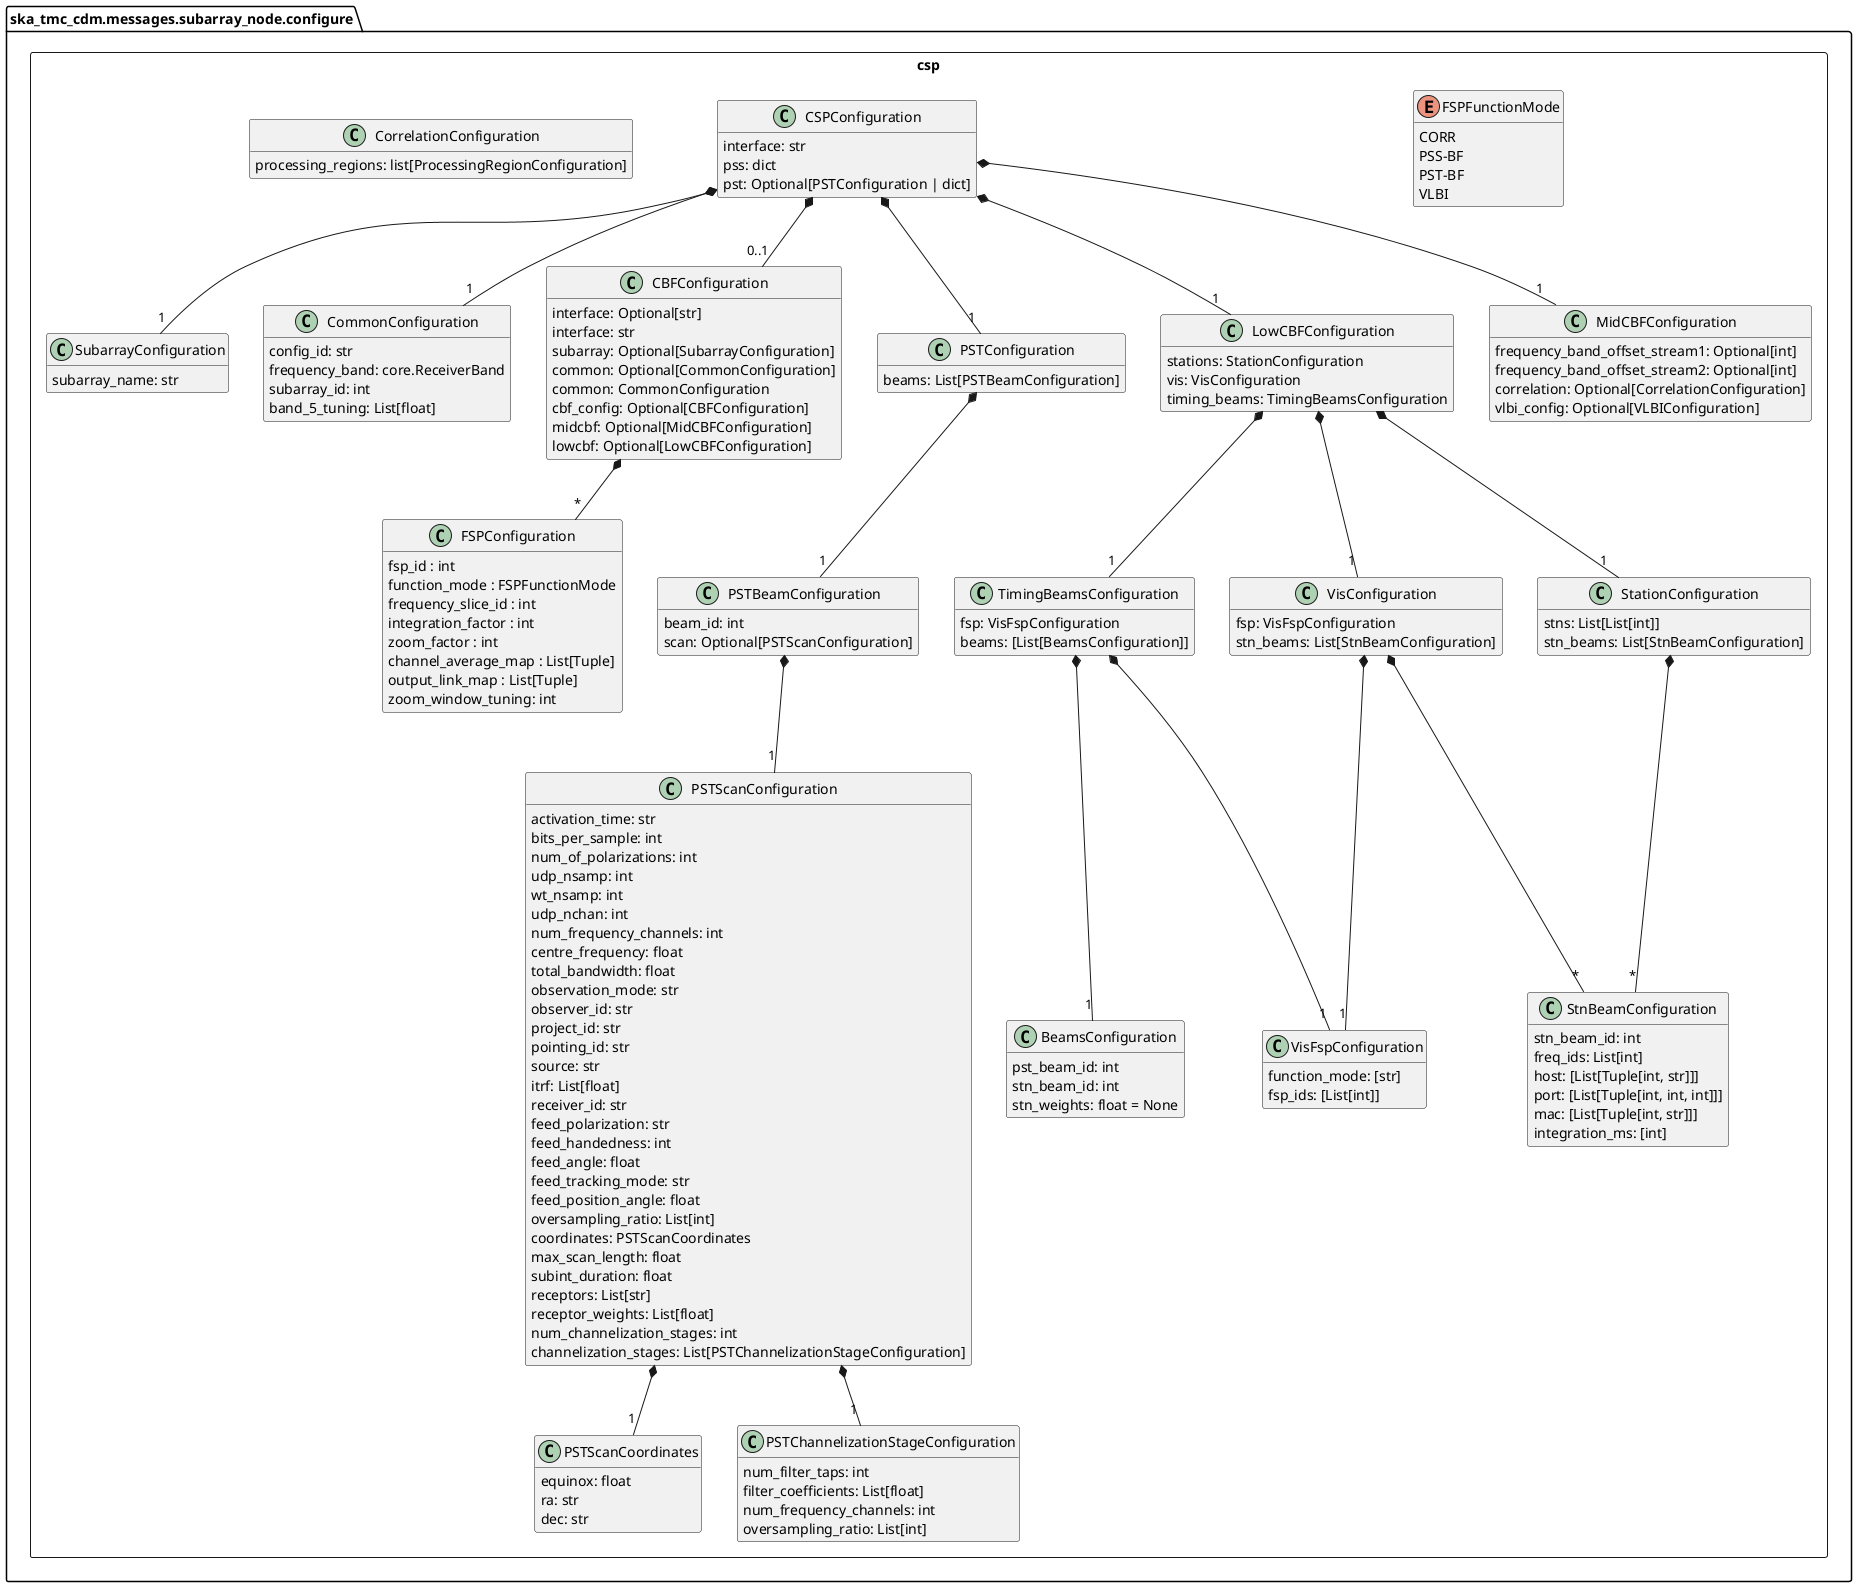 @startuml
hide empty members

' Remove the following lines when VLBI, PSS and PST
' are added to CDM
remove VLBIConfiguration
remove PSTConfiguration
remove PSSConfiguration

set separator none
package ska_tmc_cdm.messages.subarray_node.configure {
	package csp <<Rectangle>> {
		class SubarrayConfiguration {
			subarray_name: str
		}

		class CommonConfiguration {
			config_id: str
			frequency_band: core.ReceiverBand
			subarray_id: int
			band_5_tuning: List[float]
		}

		class CBFConfiguration {
			interface: Optional[str]
			interface: str
			subarray: Optional[SubarrayConfiguration]
			common: Optional[CommonConfiguration]
			common: CommonConfiguration
			cbf_config: Optional[CBFConfiguration]
			midcbf: Optional[MidCBFConfiguration]
			lowcbf: Optional[LowCBFConfiguration]
		}

		enum FSPFunctionMode {
			CORR
			PSS-BF
			PST-BF
			VLBI
		}

		class FSPConfiguration {
			fsp_id : int
			function_mode : FSPFunctionMode
			frequency_slice_id : int
			integration_factor : int
			zoom_factor : int
			channel_average_map : List[Tuple]
			output_link_map : List[Tuple]
			zoom_window_tuning: int
		}

		class PSTScanConfiguration {
			activation_time: str
			bits_per_sample: int
			num_of_polarizations: int
			udp_nsamp: int
			wt_nsamp: int
			udp_nchan: int
			num_frequency_channels: int
			centre_frequency: float
			total_bandwidth: float
			observation_mode: str
			observer_id: str
			project_id: str
			pointing_id: str
			source: str
			itrf: List[float]
			receiver_id: str
			feed_polarization: str
			feed_handedness: int
			feed_angle: float
			feed_tracking_mode: str
			feed_position_angle: float
			oversampling_ratio: List[int]
			coordinates: PSTScanCoordinates
			max_scan_length: float
			subint_duration: float
			receptors: List[str]
			receptor_weights: List[float]
			num_channelization_stages: int
			channelization_stages: List[PSTChannelizationStageConfiguration]
		}

		class PSTBeamConfiguration {
			beam_id: int
			scan: Optional[PSTScanConfiguration]
		}

		class PSTScanCoordinates {
			equinox: float
			ra: str
			dec: str
		}

		class PSTChannelizationStageConfiguration {
			num_filter_taps: int
			filter_coefficients: List[float]
			num_frequency_channels: int
			oversampling_ratio: List[int]
		}

		class PSTConfiguration {
			beams: List[PSTBeamConfiguration]
		}

		class CSPConfiguration {
			interface: str
			pss: dict
			pst: Optional[PSTConfiguration | dict]

		}

		class CorrelationConfiguration {
			processing_regions: list[ProcessingRegionConfiguration]
		}

		class LowCBFConfiguration {
			stations: StationConfiguration
			vis: VisConfiguration
			timing_beams: TimingBeamsConfiguration
		}

		class MidCBFConfiguration {
			frequency_band_offset_stream1: Optional[int]
			frequency_band_offset_stream2: Optional[int]
			correlation: Optional[CorrelationConfiguration]
			vlbi_config: Optional[VLBIConfiguration]
		}

		class TimingBeamsConfiguration {
			fsp: VisFspConfiguration
			beams: [List[BeamsConfiguration]]
		}

		class BeamsConfiguration {
			pst_beam_id: int
			stn_beam_id: int
			stn_weights: float = None
		}

		class StationConfiguration {
			stns: List[List[int]]
			stn_beams: List[StnBeamConfiguration]
		}

		class StnBeamConfiguration {
			stn_beam_id: int
			freq_ids: List[int]
			host: [List[Tuple[int, str]]]
			port: [List[Tuple[int, int, int]]]
			mac: [List[Tuple[int, str]]]
			integration_ms: [int]
		}

		class VisConfiguration {
			fsp: VisFspConfiguration
			stn_beams: List[StnBeamConfiguration]
		}

		class VisFspConfiguration {
			function_mode: [str]
			fsp_ids: [List[int]]
		}

		CBFConfiguration *-- "*" FSPConfiguration
		CSPConfiguration *-- "1" CommonConfiguration
		CSPConfiguration *-- "1" SubarrayConfiguration
		CSPConfiguration *-- "0..1" CBFConfiguration
		CSPConfiguration *-- "1" LowCBFConfiguration
		CSPConfiguration *-- "1" MidCBFConfiguration
		CSPConfiguration *-- "1" PSTConfiguration
		PSTConfiguration *-- "1" PSTBeamConfiguration
		PSTBeamConfiguration *-- "1" PSTScanConfiguration
		PSTScanConfiguration *-- "1" PSTChannelizationStageConfiguration
		PSTScanConfiguration *-- "1" PSTScanCoordinates
		LowCBFConfiguration *-- "1" StationConfiguration
		LowCBFConfiguration *-- "1" VisConfiguration
		LowCBFConfiguration *-- "1" TimingBeamsConfiguration
		TimingBeamsConfiguration *-- "1" VisFspConfiguration
		TimingBeamsConfiguration *-- "1" BeamsConfiguration
		VisConfiguration *-- "1" VisFspConfiguration
		VisConfiguration *-- "*" StnBeamConfiguration
		StationConfiguration *-- "*" StnBeamConfiguration
	}
}
@enduml